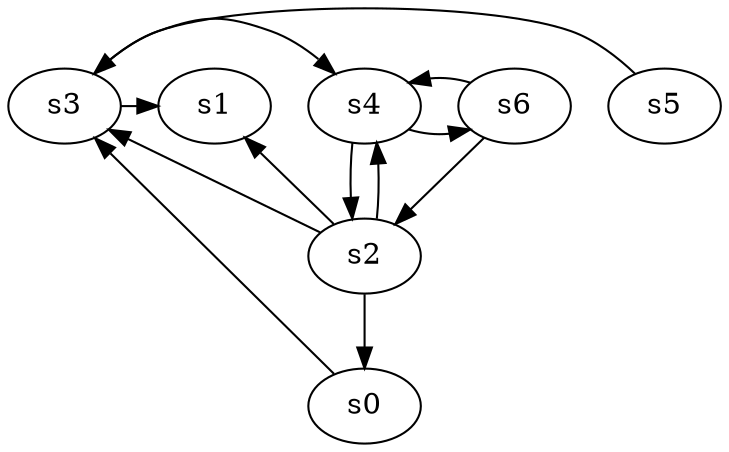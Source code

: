 digraph game_0700_complex_7 {
    s0 [name="s0", player=1, target=1];
    s1 [name="s1", player=0];
    s2 [name="s2", player=0];
    s3 [name="s3", player=1, target=1];
    s4 [name="s4", player=1];
    s5 [name="s5", player=0];
    s6 [name="s6", player=1];

    s0 -> s3 [constraint="time % 6 == 4"];
    s2 -> s0;
    s2 -> s1 [constraint="time == 18"];
    s2 -> s3 [constraint="!(time % 6 == 1)"];
    s2 -> s4 [constraint="!(time % 6 == 2)"];
    s3 -> s1 [constraint="!(time % 4 == 0)"];
    s3 -> s4 [constraint="time == 0 || time == 6 || time == 7 || time == 10"];
    s4 -> s2;
    s4 -> s6 [constraint="time % 3 == 0 && time % 4 == 1"];
    s5 -> s3 [constraint="time % 2 == 1 || time % 4 == 1"];
    s6 -> s2 [constraint="time % 2 == 0 && time % 4 == 2"];
    s6 -> s4 [constraint="time % 4 == 2 && time % 4 == 0"];
}
